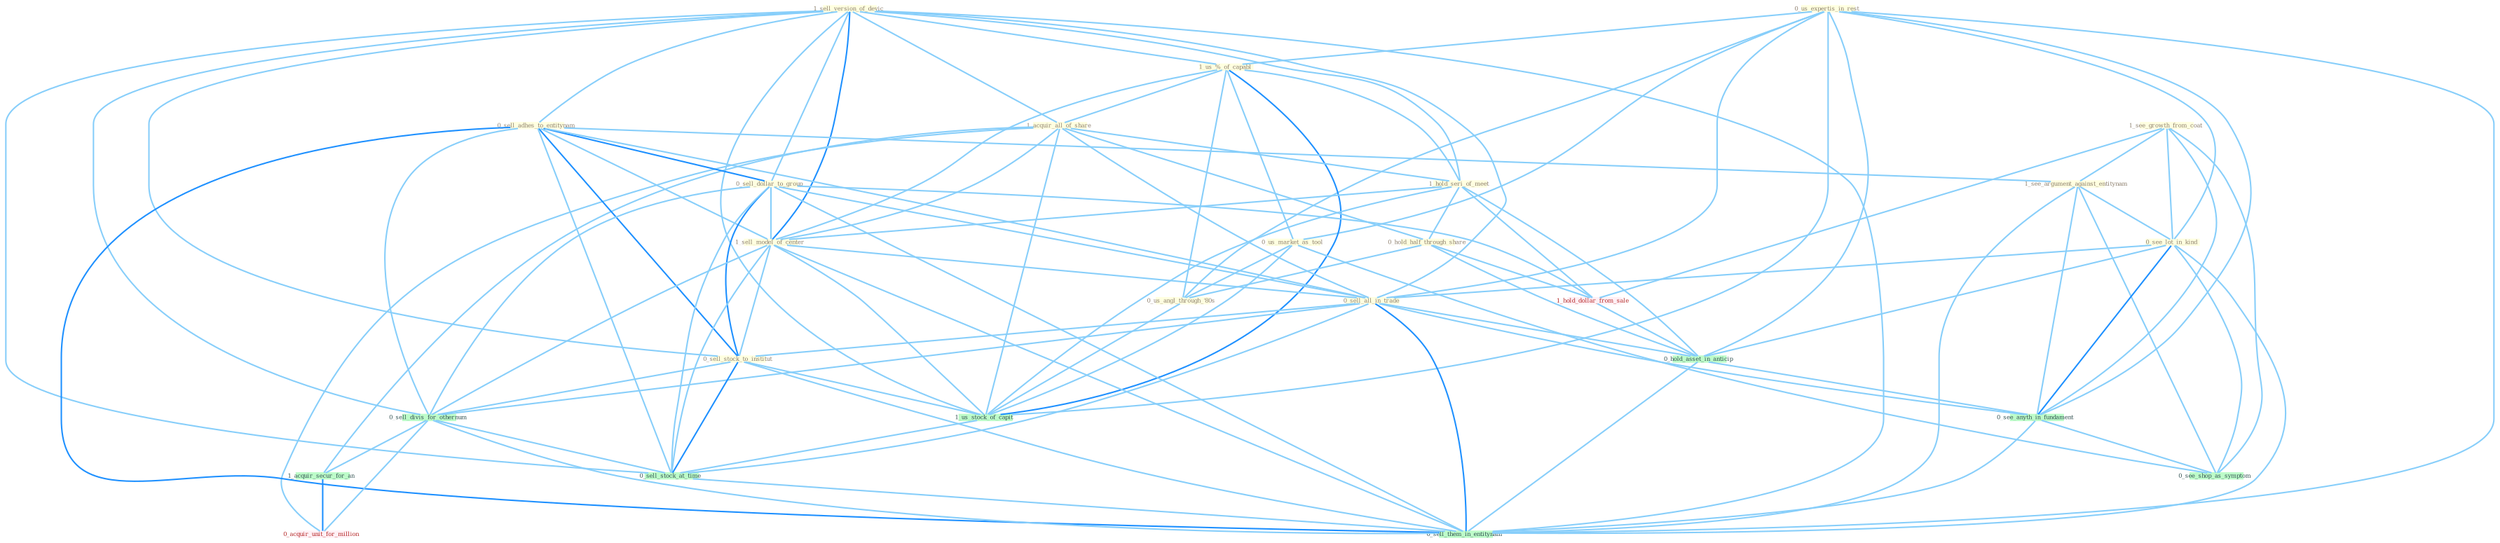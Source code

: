 Graph G{ 
    node
    [shape=polygon,style=filled,width=.5,height=.06,color="#BDFCC9",fixedsize=true,fontsize=4,
    fontcolor="#2f4f4f"];
    {node
    [color="#ffffe0", fontcolor="#8b7d6b"] "0_us_expertis_in_rest " "1_see_growth_from_coat " "1_sell_version_of_devic " "1_us_%_of_capabl " "1_acquir_all_of_share " "1_hold_seri_of_meet " "0_us_market_as_tool " "0_sell_adhes_to_entitynam " "1_see_argument_against_entitynam " "0_hold_half_through_share " "0_us_angl_through_'80s " "0_see_lot_in_kind " "0_sell_dollar_to_group " "1_sell_model_of_center " "0_sell_all_in_trade " "0_sell_stock_to_institut "}
{node [color="#fff0f5", fontcolor="#b22222"] "1_hold_dollar_from_sale " "0_acquir_unit_for_million "}
edge [color="#B0E2FF"];

	"0_us_expertis_in_rest " -- "1_us_%_of_capabl " [w="1", color="#87cefa" ];
	"0_us_expertis_in_rest " -- "0_us_market_as_tool " [w="1", color="#87cefa" ];
	"0_us_expertis_in_rest " -- "0_us_angl_through_'80s " [w="1", color="#87cefa" ];
	"0_us_expertis_in_rest " -- "0_see_lot_in_kind " [w="1", color="#87cefa" ];
	"0_us_expertis_in_rest " -- "0_sell_all_in_trade " [w="1", color="#87cefa" ];
	"0_us_expertis_in_rest " -- "1_us_stock_of_capit " [w="1", color="#87cefa" ];
	"0_us_expertis_in_rest " -- "0_hold_asset_in_anticip " [w="1", color="#87cefa" ];
	"0_us_expertis_in_rest " -- "0_see_anyth_in_fundament " [w="1", color="#87cefa" ];
	"0_us_expertis_in_rest " -- "0_sell_them_in_entitynam " [w="1", color="#87cefa" ];
	"1_see_growth_from_coat " -- "1_see_argument_against_entitynam " [w="1", color="#87cefa" ];
	"1_see_growth_from_coat " -- "0_see_lot_in_kind " [w="1", color="#87cefa" ];
	"1_see_growth_from_coat " -- "1_hold_dollar_from_sale " [w="1", color="#87cefa" ];
	"1_see_growth_from_coat " -- "0_see_anyth_in_fundament " [w="1", color="#87cefa" ];
	"1_see_growth_from_coat " -- "0_see_shop_as_symptom " [w="1", color="#87cefa" ];
	"1_sell_version_of_devic " -- "1_us_%_of_capabl " [w="1", color="#87cefa" ];
	"1_sell_version_of_devic " -- "1_acquir_all_of_share " [w="1", color="#87cefa" ];
	"1_sell_version_of_devic " -- "1_hold_seri_of_meet " [w="1", color="#87cefa" ];
	"1_sell_version_of_devic " -- "0_sell_adhes_to_entitynam " [w="1", color="#87cefa" ];
	"1_sell_version_of_devic " -- "0_sell_dollar_to_group " [w="1", color="#87cefa" ];
	"1_sell_version_of_devic " -- "1_sell_model_of_center " [w="2", color="#1e90ff" , len=0.8];
	"1_sell_version_of_devic " -- "0_sell_all_in_trade " [w="1", color="#87cefa" ];
	"1_sell_version_of_devic " -- "0_sell_stock_to_institut " [w="1", color="#87cefa" ];
	"1_sell_version_of_devic " -- "0_sell_divis_for_othernum " [w="1", color="#87cefa" ];
	"1_sell_version_of_devic " -- "1_us_stock_of_capit " [w="1", color="#87cefa" ];
	"1_sell_version_of_devic " -- "0_sell_stock_at_time " [w="1", color="#87cefa" ];
	"1_sell_version_of_devic " -- "0_sell_them_in_entitynam " [w="1", color="#87cefa" ];
	"1_us_%_of_capabl " -- "1_acquir_all_of_share " [w="1", color="#87cefa" ];
	"1_us_%_of_capabl " -- "1_hold_seri_of_meet " [w="1", color="#87cefa" ];
	"1_us_%_of_capabl " -- "0_us_market_as_tool " [w="1", color="#87cefa" ];
	"1_us_%_of_capabl " -- "0_us_angl_through_'80s " [w="1", color="#87cefa" ];
	"1_us_%_of_capabl " -- "1_sell_model_of_center " [w="1", color="#87cefa" ];
	"1_us_%_of_capabl " -- "1_us_stock_of_capit " [w="2", color="#1e90ff" , len=0.8];
	"1_acquir_all_of_share " -- "1_hold_seri_of_meet " [w="1", color="#87cefa" ];
	"1_acquir_all_of_share " -- "0_hold_half_through_share " [w="1", color="#87cefa" ];
	"1_acquir_all_of_share " -- "1_sell_model_of_center " [w="1", color="#87cefa" ];
	"1_acquir_all_of_share " -- "0_sell_all_in_trade " [w="1", color="#87cefa" ];
	"1_acquir_all_of_share " -- "1_acquir_secur_for_an " [w="1", color="#87cefa" ];
	"1_acquir_all_of_share " -- "1_us_stock_of_capit " [w="1", color="#87cefa" ];
	"1_acquir_all_of_share " -- "0_acquir_unit_for_million " [w="1", color="#87cefa" ];
	"1_hold_seri_of_meet " -- "0_hold_half_through_share " [w="1", color="#87cefa" ];
	"1_hold_seri_of_meet " -- "1_sell_model_of_center " [w="1", color="#87cefa" ];
	"1_hold_seri_of_meet " -- "1_us_stock_of_capit " [w="1", color="#87cefa" ];
	"1_hold_seri_of_meet " -- "1_hold_dollar_from_sale " [w="1", color="#87cefa" ];
	"1_hold_seri_of_meet " -- "0_hold_asset_in_anticip " [w="1", color="#87cefa" ];
	"0_us_market_as_tool " -- "0_us_angl_through_'80s " [w="1", color="#87cefa" ];
	"0_us_market_as_tool " -- "1_us_stock_of_capit " [w="1", color="#87cefa" ];
	"0_us_market_as_tool " -- "0_see_shop_as_symptom " [w="1", color="#87cefa" ];
	"0_sell_adhes_to_entitynam " -- "1_see_argument_against_entitynam " [w="1", color="#87cefa" ];
	"0_sell_adhes_to_entitynam " -- "0_sell_dollar_to_group " [w="2", color="#1e90ff" , len=0.8];
	"0_sell_adhes_to_entitynam " -- "1_sell_model_of_center " [w="1", color="#87cefa" ];
	"0_sell_adhes_to_entitynam " -- "0_sell_all_in_trade " [w="1", color="#87cefa" ];
	"0_sell_adhes_to_entitynam " -- "0_sell_stock_to_institut " [w="2", color="#1e90ff" , len=0.8];
	"0_sell_adhes_to_entitynam " -- "0_sell_divis_for_othernum " [w="1", color="#87cefa" ];
	"0_sell_adhes_to_entitynam " -- "0_sell_stock_at_time " [w="1", color="#87cefa" ];
	"0_sell_adhes_to_entitynam " -- "0_sell_them_in_entitynam " [w="2", color="#1e90ff" , len=0.8];
	"1_see_argument_against_entitynam " -- "0_see_lot_in_kind " [w="1", color="#87cefa" ];
	"1_see_argument_against_entitynam " -- "0_see_anyth_in_fundament " [w="1", color="#87cefa" ];
	"1_see_argument_against_entitynam " -- "0_see_shop_as_symptom " [w="1", color="#87cefa" ];
	"1_see_argument_against_entitynam " -- "0_sell_them_in_entitynam " [w="1", color="#87cefa" ];
	"0_hold_half_through_share " -- "0_us_angl_through_'80s " [w="1", color="#87cefa" ];
	"0_hold_half_through_share " -- "1_hold_dollar_from_sale " [w="1", color="#87cefa" ];
	"0_hold_half_through_share " -- "0_hold_asset_in_anticip " [w="1", color="#87cefa" ];
	"0_us_angl_through_'80s " -- "1_us_stock_of_capit " [w="1", color="#87cefa" ];
	"0_see_lot_in_kind " -- "0_sell_all_in_trade " [w="1", color="#87cefa" ];
	"0_see_lot_in_kind " -- "0_hold_asset_in_anticip " [w="1", color="#87cefa" ];
	"0_see_lot_in_kind " -- "0_see_anyth_in_fundament " [w="2", color="#1e90ff" , len=0.8];
	"0_see_lot_in_kind " -- "0_see_shop_as_symptom " [w="1", color="#87cefa" ];
	"0_see_lot_in_kind " -- "0_sell_them_in_entitynam " [w="1", color="#87cefa" ];
	"0_sell_dollar_to_group " -- "1_sell_model_of_center " [w="1", color="#87cefa" ];
	"0_sell_dollar_to_group " -- "0_sell_all_in_trade " [w="1", color="#87cefa" ];
	"0_sell_dollar_to_group " -- "0_sell_stock_to_institut " [w="2", color="#1e90ff" , len=0.8];
	"0_sell_dollar_to_group " -- "0_sell_divis_for_othernum " [w="1", color="#87cefa" ];
	"0_sell_dollar_to_group " -- "1_hold_dollar_from_sale " [w="1", color="#87cefa" ];
	"0_sell_dollar_to_group " -- "0_sell_stock_at_time " [w="1", color="#87cefa" ];
	"0_sell_dollar_to_group " -- "0_sell_them_in_entitynam " [w="1", color="#87cefa" ];
	"1_sell_model_of_center " -- "0_sell_all_in_trade " [w="1", color="#87cefa" ];
	"1_sell_model_of_center " -- "0_sell_stock_to_institut " [w="1", color="#87cefa" ];
	"1_sell_model_of_center " -- "0_sell_divis_for_othernum " [w="1", color="#87cefa" ];
	"1_sell_model_of_center " -- "1_us_stock_of_capit " [w="1", color="#87cefa" ];
	"1_sell_model_of_center " -- "0_sell_stock_at_time " [w="1", color="#87cefa" ];
	"1_sell_model_of_center " -- "0_sell_them_in_entitynam " [w="1", color="#87cefa" ];
	"0_sell_all_in_trade " -- "0_sell_stock_to_institut " [w="1", color="#87cefa" ];
	"0_sell_all_in_trade " -- "0_sell_divis_for_othernum " [w="1", color="#87cefa" ];
	"0_sell_all_in_trade " -- "0_hold_asset_in_anticip " [w="1", color="#87cefa" ];
	"0_sell_all_in_trade " -- "0_sell_stock_at_time " [w="1", color="#87cefa" ];
	"0_sell_all_in_trade " -- "0_see_anyth_in_fundament " [w="1", color="#87cefa" ];
	"0_sell_all_in_trade " -- "0_sell_them_in_entitynam " [w="2", color="#1e90ff" , len=0.8];
	"0_sell_stock_to_institut " -- "0_sell_divis_for_othernum " [w="1", color="#87cefa" ];
	"0_sell_stock_to_institut " -- "1_us_stock_of_capit " [w="1", color="#87cefa" ];
	"0_sell_stock_to_institut " -- "0_sell_stock_at_time " [w="2", color="#1e90ff" , len=0.8];
	"0_sell_stock_to_institut " -- "0_sell_them_in_entitynam " [w="1", color="#87cefa" ];
	"0_sell_divis_for_othernum " -- "1_acquir_secur_for_an " [w="1", color="#87cefa" ];
	"0_sell_divis_for_othernum " -- "0_sell_stock_at_time " [w="1", color="#87cefa" ];
	"0_sell_divis_for_othernum " -- "0_acquir_unit_for_million " [w="1", color="#87cefa" ];
	"0_sell_divis_for_othernum " -- "0_sell_them_in_entitynam " [w="1", color="#87cefa" ];
	"1_acquir_secur_for_an " -- "0_acquir_unit_for_million " [w="2", color="#1e90ff" , len=0.8];
	"1_us_stock_of_capit " -- "0_sell_stock_at_time " [w="1", color="#87cefa" ];
	"1_hold_dollar_from_sale " -- "0_hold_asset_in_anticip " [w="1", color="#87cefa" ];
	"0_hold_asset_in_anticip " -- "0_see_anyth_in_fundament " [w="1", color="#87cefa" ];
	"0_hold_asset_in_anticip " -- "0_sell_them_in_entitynam " [w="1", color="#87cefa" ];
	"0_sell_stock_at_time " -- "0_sell_them_in_entitynam " [w="1", color="#87cefa" ];
	"0_see_anyth_in_fundament " -- "0_see_shop_as_symptom " [w="1", color="#87cefa" ];
	"0_see_anyth_in_fundament " -- "0_sell_them_in_entitynam " [w="1", color="#87cefa" ];
}
